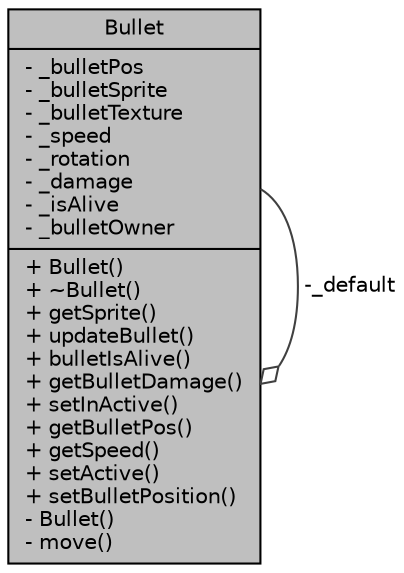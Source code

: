 digraph "Bullet"
{
  edge [fontname="Helvetica",fontsize="10",labelfontname="Helvetica",labelfontsize="10"];
  node [fontname="Helvetica",fontsize="10",shape=record];
  Node1 [label="{Bullet\n|- _bulletPos\l- _bulletSprite\l- _bulletTexture\l- _speed\l- _rotation\l- _damage\l- _isAlive\l- _bulletOwner\l|+ Bullet()\l+ ~Bullet()\l+ getSprite()\l+ updateBullet()\l+ bulletIsAlive()\l+ getBulletDamage()\l+ setInActive()\l+ getBulletPos()\l+ getSpeed()\l+ setActive()\l+ setBulletPosition()\l- Bullet()\l- move()\l}",height=0.2,width=0.4,color="black", fillcolor="grey75", style="filled", fontcolor="black"];
  Node1 -> Node1 [color="grey25",fontsize="10",style="solid",label=" -_default" ,arrowhead="odiamond",fontname="Helvetica"];
}
